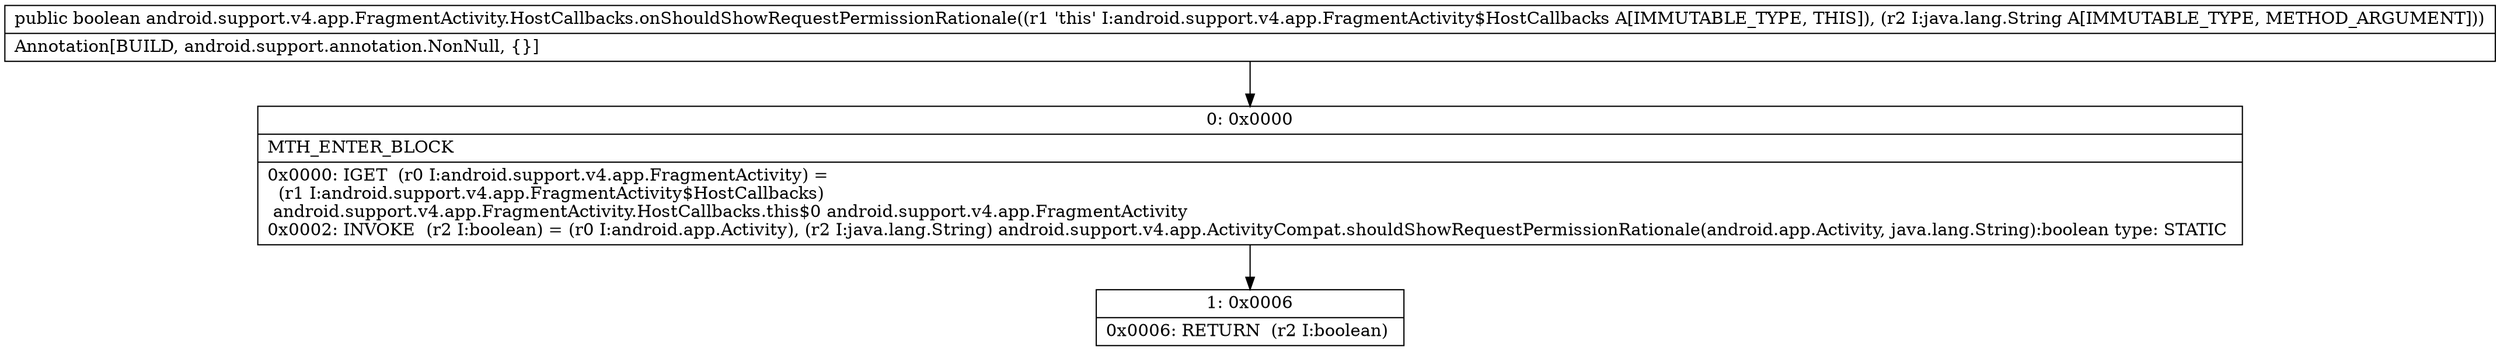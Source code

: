 digraph "CFG forandroid.support.v4.app.FragmentActivity.HostCallbacks.onShouldShowRequestPermissionRationale(Ljava\/lang\/String;)Z" {
Node_0 [shape=record,label="{0\:\ 0x0000|MTH_ENTER_BLOCK\l|0x0000: IGET  (r0 I:android.support.v4.app.FragmentActivity) = \l  (r1 I:android.support.v4.app.FragmentActivity$HostCallbacks)\l android.support.v4.app.FragmentActivity.HostCallbacks.this$0 android.support.v4.app.FragmentActivity \l0x0002: INVOKE  (r2 I:boolean) = (r0 I:android.app.Activity), (r2 I:java.lang.String) android.support.v4.app.ActivityCompat.shouldShowRequestPermissionRationale(android.app.Activity, java.lang.String):boolean type: STATIC \l}"];
Node_1 [shape=record,label="{1\:\ 0x0006|0x0006: RETURN  (r2 I:boolean) \l}"];
MethodNode[shape=record,label="{public boolean android.support.v4.app.FragmentActivity.HostCallbacks.onShouldShowRequestPermissionRationale((r1 'this' I:android.support.v4.app.FragmentActivity$HostCallbacks A[IMMUTABLE_TYPE, THIS]), (r2 I:java.lang.String A[IMMUTABLE_TYPE, METHOD_ARGUMENT]))  | Annotation[BUILD, android.support.annotation.NonNull, \{\}]\l}"];
MethodNode -> Node_0;
Node_0 -> Node_1;
}

